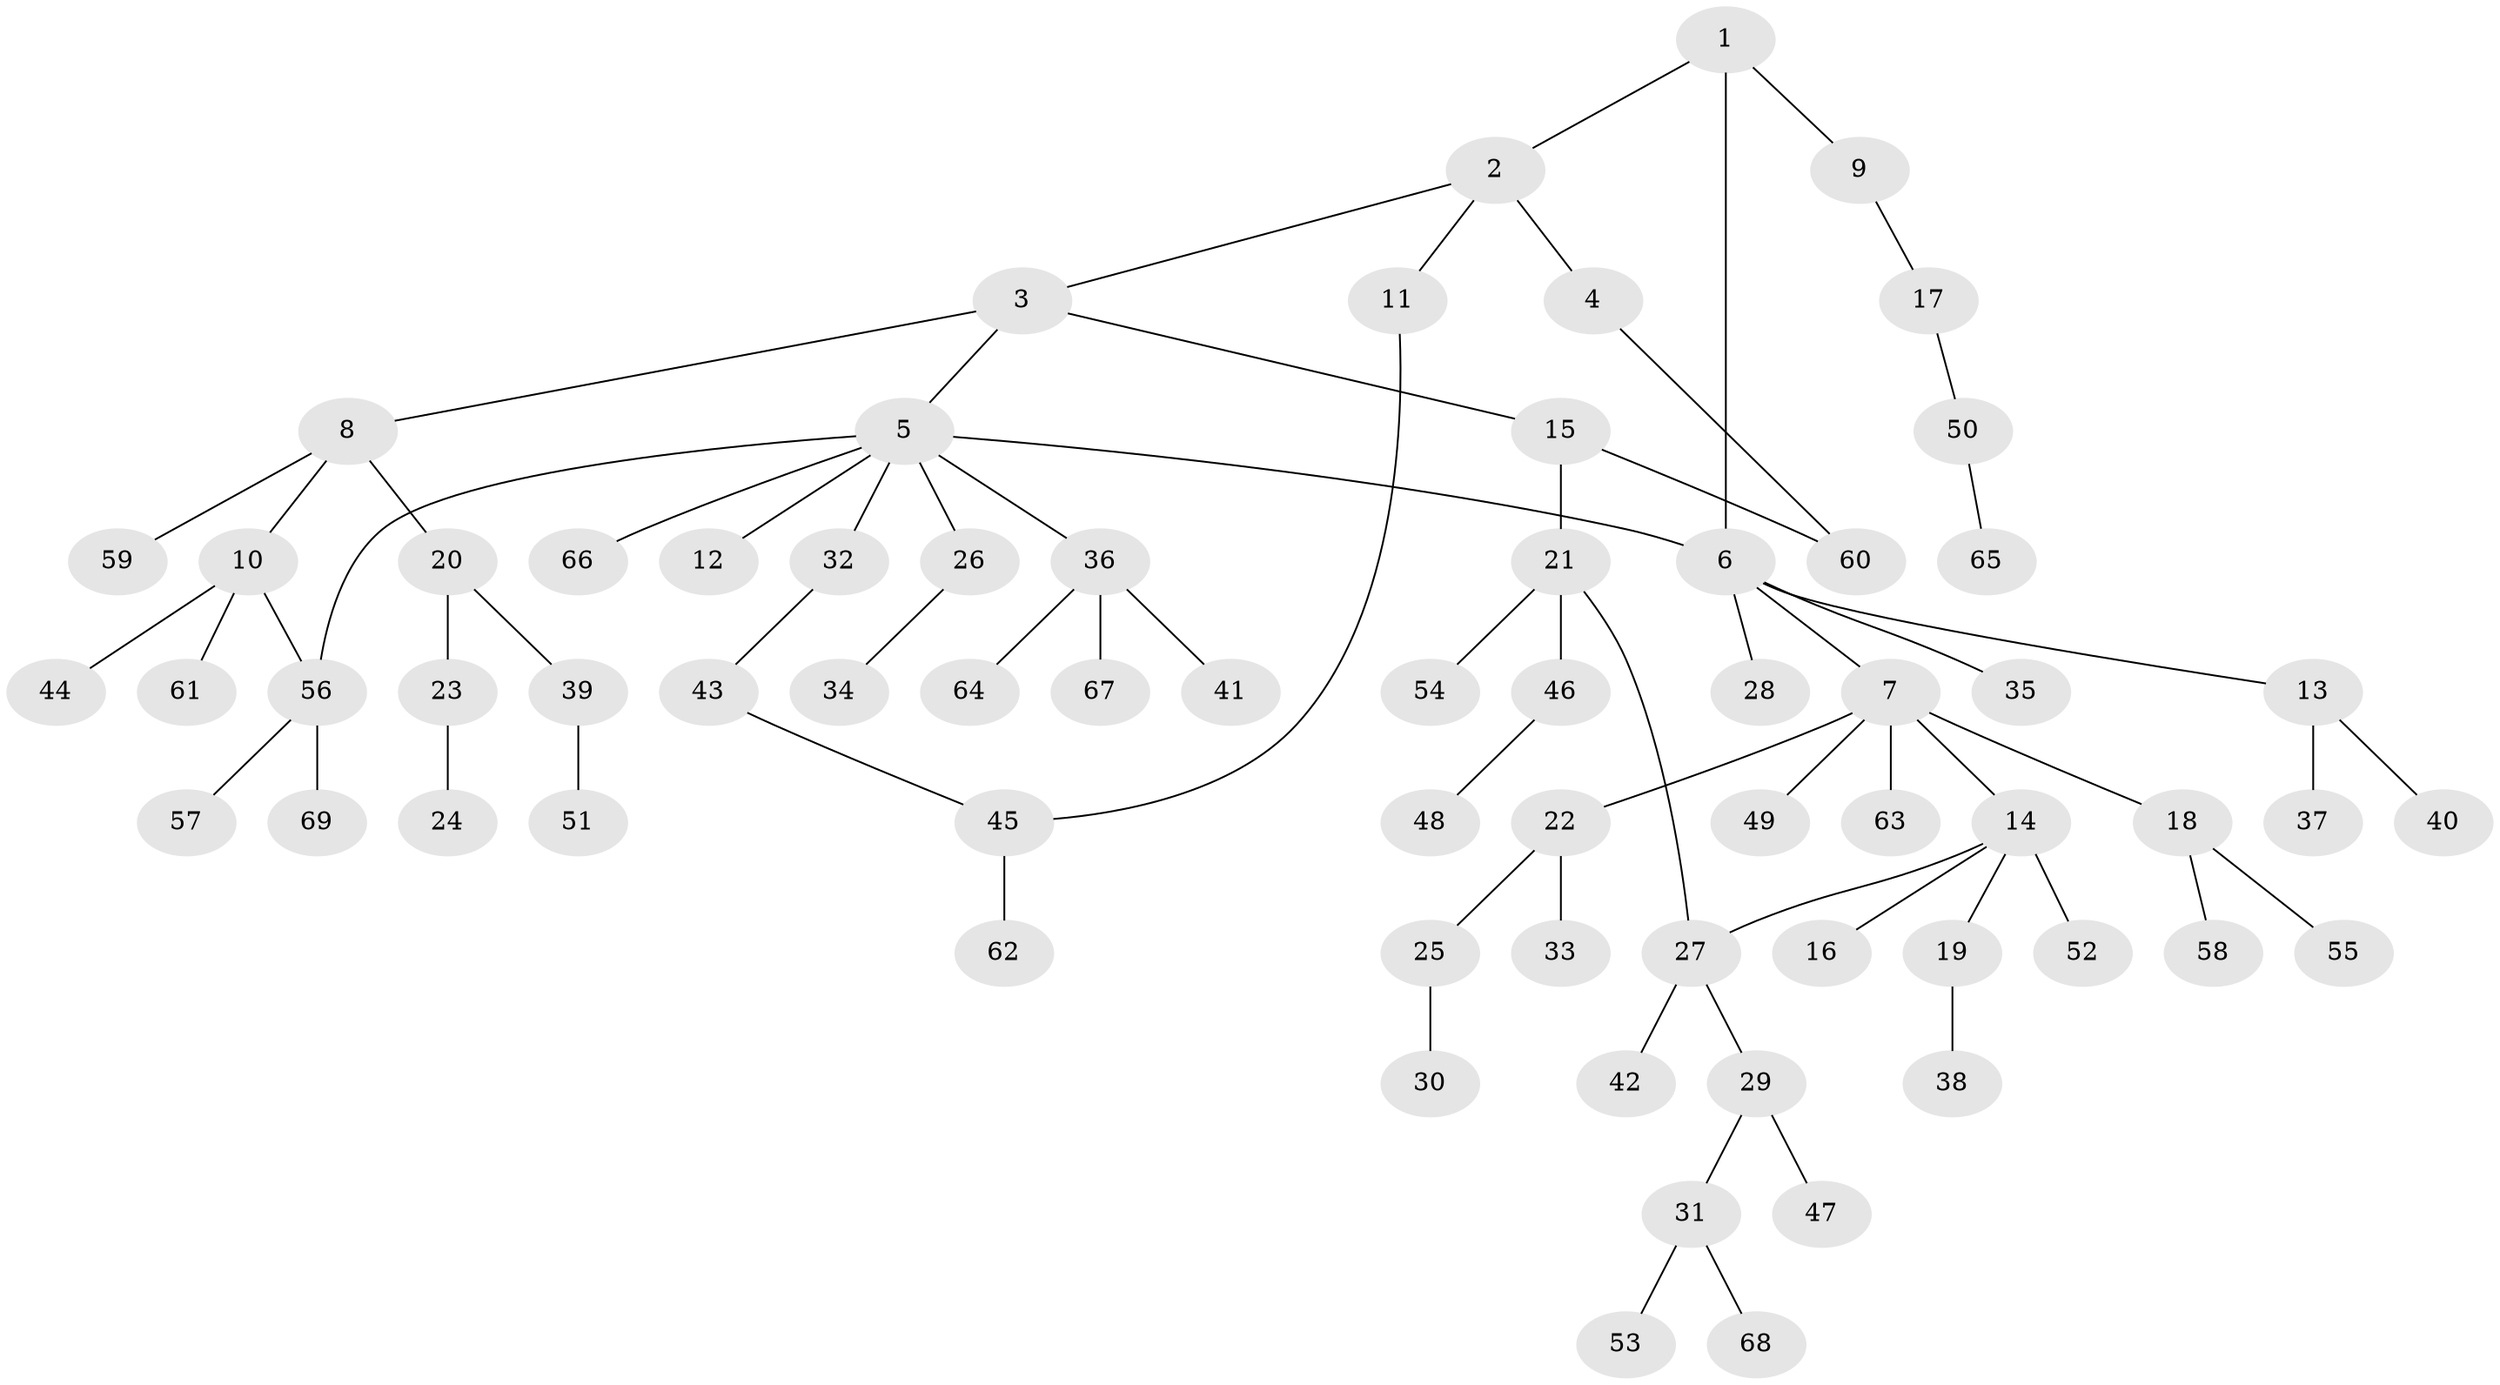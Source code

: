 // coarse degree distribution, {9: 0.09090909090909091, 4: 0.09090909090909091, 2: 0.09090909090909091, 1: 0.6818181818181818, 3: 0.045454545454545456}
// Generated by graph-tools (version 1.1) at 2025/16/03/04/25 18:16:51]
// undirected, 69 vertices, 73 edges
graph export_dot {
graph [start="1"]
  node [color=gray90,style=filled];
  1;
  2;
  3;
  4;
  5;
  6;
  7;
  8;
  9;
  10;
  11;
  12;
  13;
  14;
  15;
  16;
  17;
  18;
  19;
  20;
  21;
  22;
  23;
  24;
  25;
  26;
  27;
  28;
  29;
  30;
  31;
  32;
  33;
  34;
  35;
  36;
  37;
  38;
  39;
  40;
  41;
  42;
  43;
  44;
  45;
  46;
  47;
  48;
  49;
  50;
  51;
  52;
  53;
  54;
  55;
  56;
  57;
  58;
  59;
  60;
  61;
  62;
  63;
  64;
  65;
  66;
  67;
  68;
  69;
  1 -- 2;
  1 -- 9;
  1 -- 6;
  2 -- 3;
  2 -- 4;
  2 -- 11;
  3 -- 5;
  3 -- 8;
  3 -- 15;
  4 -- 60;
  5 -- 6;
  5 -- 12;
  5 -- 26;
  5 -- 32;
  5 -- 36;
  5 -- 56;
  5 -- 66;
  6 -- 7;
  6 -- 13;
  6 -- 28;
  6 -- 35;
  7 -- 14;
  7 -- 18;
  7 -- 22;
  7 -- 49;
  7 -- 63;
  8 -- 10;
  8 -- 20;
  8 -- 59;
  9 -- 17;
  10 -- 44;
  10 -- 61;
  10 -- 56;
  11 -- 45;
  13 -- 37;
  13 -- 40;
  14 -- 16;
  14 -- 19;
  14 -- 52;
  14 -- 27;
  15 -- 21;
  15 -- 60;
  17 -- 50;
  18 -- 55;
  18 -- 58;
  19 -- 38;
  20 -- 23;
  20 -- 39;
  21 -- 27;
  21 -- 46;
  21 -- 54;
  22 -- 25;
  22 -- 33;
  23 -- 24;
  25 -- 30;
  26 -- 34;
  27 -- 29;
  27 -- 42;
  29 -- 31;
  29 -- 47;
  31 -- 53;
  31 -- 68;
  32 -- 43;
  36 -- 41;
  36 -- 64;
  36 -- 67;
  39 -- 51;
  43 -- 45;
  45 -- 62;
  46 -- 48;
  50 -- 65;
  56 -- 57;
  56 -- 69;
}
